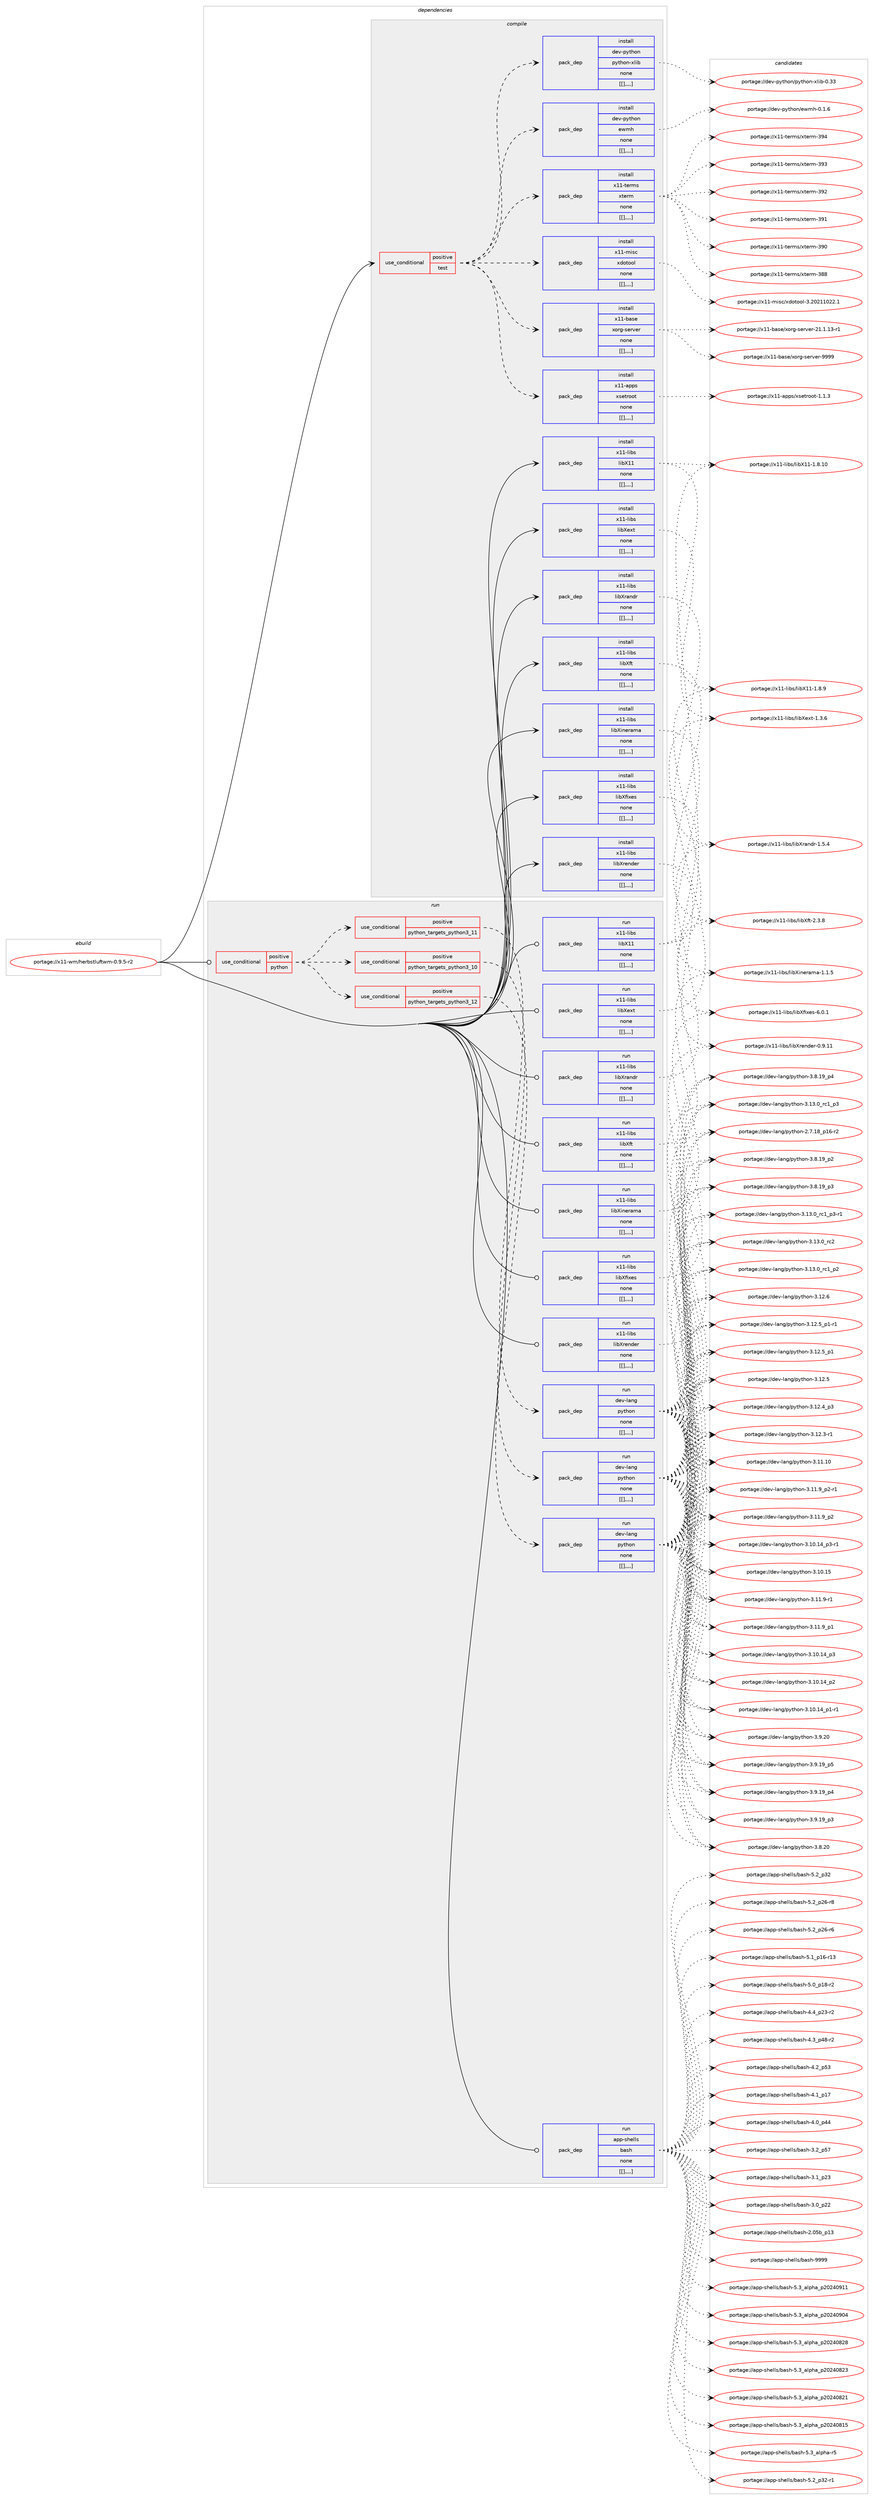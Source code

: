 digraph prolog {

# *************
# Graph options
# *************

newrank=true;
concentrate=true;
compound=true;
graph [rankdir=LR,fontname=Helvetica,fontsize=10,ranksep=1.5];#, ranksep=2.5, nodesep=0.2];
edge  [arrowhead=vee];
node  [fontname=Helvetica,fontsize=10];

# **********
# The ebuild
# **********

subgraph cluster_leftcol {
color=gray;
label=<<i>ebuild</i>>;
id [label="portage://x11-wm/herbstluftwm-0.9.5-r2", color=red, width=4, href="../x11-wm/herbstluftwm-0.9.5-r2.svg"];
}

# ****************
# The dependencies
# ****************

subgraph cluster_midcol {
color=gray;
label=<<i>dependencies</i>>;
subgraph cluster_compile {
fillcolor="#eeeeee";
style=filled;
label=<<i>compile</i>>;
subgraph cond128551 {
dependency488226 [label=<<TABLE BORDER="0" CELLBORDER="1" CELLSPACING="0" CELLPADDING="4"><TR><TD ROWSPAN="3" CELLPADDING="10">use_conditional</TD></TR><TR><TD>positive</TD></TR><TR><TD>test</TD></TR></TABLE>>, shape=none, color=red];
subgraph pack356101 {
dependency488227 [label=<<TABLE BORDER="0" CELLBORDER="1" CELLSPACING="0" CELLPADDING="4" WIDTH="220"><TR><TD ROWSPAN="6" CELLPADDING="30">pack_dep</TD></TR><TR><TD WIDTH="110">install</TD></TR><TR><TD>dev-python</TD></TR><TR><TD>ewmh</TD></TR><TR><TD>none</TD></TR><TR><TD>[[],,,,]</TD></TR></TABLE>>, shape=none, color=blue];
}
dependency488226:e -> dependency488227:w [weight=20,style="dashed",arrowhead="vee"];
subgraph pack356102 {
dependency488228 [label=<<TABLE BORDER="0" CELLBORDER="1" CELLSPACING="0" CELLPADDING="4" WIDTH="220"><TR><TD ROWSPAN="6" CELLPADDING="30">pack_dep</TD></TR><TR><TD WIDTH="110">install</TD></TR><TR><TD>dev-python</TD></TR><TR><TD>python-xlib</TD></TR><TR><TD>none</TD></TR><TR><TD>[[],,,,]</TD></TR></TABLE>>, shape=none, color=blue];
}
dependency488226:e -> dependency488228:w [weight=20,style="dashed",arrowhead="vee"];
subgraph pack356103 {
dependency488229 [label=<<TABLE BORDER="0" CELLBORDER="1" CELLSPACING="0" CELLPADDING="4" WIDTH="220"><TR><TD ROWSPAN="6" CELLPADDING="30">pack_dep</TD></TR><TR><TD WIDTH="110">install</TD></TR><TR><TD>x11-apps</TD></TR><TR><TD>xsetroot</TD></TR><TR><TD>none</TD></TR><TR><TD>[[],,,,]</TD></TR></TABLE>>, shape=none, color=blue];
}
dependency488226:e -> dependency488229:w [weight=20,style="dashed",arrowhead="vee"];
subgraph pack356104 {
dependency488230 [label=<<TABLE BORDER="0" CELLBORDER="1" CELLSPACING="0" CELLPADDING="4" WIDTH="220"><TR><TD ROWSPAN="6" CELLPADDING="30">pack_dep</TD></TR><TR><TD WIDTH="110">install</TD></TR><TR><TD>x11-base</TD></TR><TR><TD>xorg-server</TD></TR><TR><TD>none</TD></TR><TR><TD>[[],,,,]</TD></TR></TABLE>>, shape=none, color=blue];
}
dependency488226:e -> dependency488230:w [weight=20,style="dashed",arrowhead="vee"];
subgraph pack356105 {
dependency488231 [label=<<TABLE BORDER="0" CELLBORDER="1" CELLSPACING="0" CELLPADDING="4" WIDTH="220"><TR><TD ROWSPAN="6" CELLPADDING="30">pack_dep</TD></TR><TR><TD WIDTH="110">install</TD></TR><TR><TD>x11-misc</TD></TR><TR><TD>xdotool</TD></TR><TR><TD>none</TD></TR><TR><TD>[[],,,,]</TD></TR></TABLE>>, shape=none, color=blue];
}
dependency488226:e -> dependency488231:w [weight=20,style="dashed",arrowhead="vee"];
subgraph pack356106 {
dependency488232 [label=<<TABLE BORDER="0" CELLBORDER="1" CELLSPACING="0" CELLPADDING="4" WIDTH="220"><TR><TD ROWSPAN="6" CELLPADDING="30">pack_dep</TD></TR><TR><TD WIDTH="110">install</TD></TR><TR><TD>x11-terms</TD></TR><TR><TD>xterm</TD></TR><TR><TD>none</TD></TR><TR><TD>[[],,,,]</TD></TR></TABLE>>, shape=none, color=blue];
}
dependency488226:e -> dependency488232:w [weight=20,style="dashed",arrowhead="vee"];
}
id:e -> dependency488226:w [weight=20,style="solid",arrowhead="vee"];
subgraph pack356107 {
dependency488233 [label=<<TABLE BORDER="0" CELLBORDER="1" CELLSPACING="0" CELLPADDING="4" WIDTH="220"><TR><TD ROWSPAN="6" CELLPADDING="30">pack_dep</TD></TR><TR><TD WIDTH="110">install</TD></TR><TR><TD>x11-libs</TD></TR><TR><TD>libX11</TD></TR><TR><TD>none</TD></TR><TR><TD>[[],,,,]</TD></TR></TABLE>>, shape=none, color=blue];
}
id:e -> dependency488233:w [weight=20,style="solid",arrowhead="vee"];
subgraph pack356108 {
dependency488234 [label=<<TABLE BORDER="0" CELLBORDER="1" CELLSPACING="0" CELLPADDING="4" WIDTH="220"><TR><TD ROWSPAN="6" CELLPADDING="30">pack_dep</TD></TR><TR><TD WIDTH="110">install</TD></TR><TR><TD>x11-libs</TD></TR><TR><TD>libXext</TD></TR><TR><TD>none</TD></TR><TR><TD>[[],,,,]</TD></TR></TABLE>>, shape=none, color=blue];
}
id:e -> dependency488234:w [weight=20,style="solid",arrowhead="vee"];
subgraph pack356109 {
dependency488235 [label=<<TABLE BORDER="0" CELLBORDER="1" CELLSPACING="0" CELLPADDING="4" WIDTH="220"><TR><TD ROWSPAN="6" CELLPADDING="30">pack_dep</TD></TR><TR><TD WIDTH="110">install</TD></TR><TR><TD>x11-libs</TD></TR><TR><TD>libXfixes</TD></TR><TR><TD>none</TD></TR><TR><TD>[[],,,,]</TD></TR></TABLE>>, shape=none, color=blue];
}
id:e -> dependency488235:w [weight=20,style="solid",arrowhead="vee"];
subgraph pack356110 {
dependency488236 [label=<<TABLE BORDER="0" CELLBORDER="1" CELLSPACING="0" CELLPADDING="4" WIDTH="220"><TR><TD ROWSPAN="6" CELLPADDING="30">pack_dep</TD></TR><TR><TD WIDTH="110">install</TD></TR><TR><TD>x11-libs</TD></TR><TR><TD>libXft</TD></TR><TR><TD>none</TD></TR><TR><TD>[[],,,,]</TD></TR></TABLE>>, shape=none, color=blue];
}
id:e -> dependency488236:w [weight=20,style="solid",arrowhead="vee"];
subgraph pack356111 {
dependency488237 [label=<<TABLE BORDER="0" CELLBORDER="1" CELLSPACING="0" CELLPADDING="4" WIDTH="220"><TR><TD ROWSPAN="6" CELLPADDING="30">pack_dep</TD></TR><TR><TD WIDTH="110">install</TD></TR><TR><TD>x11-libs</TD></TR><TR><TD>libXinerama</TD></TR><TR><TD>none</TD></TR><TR><TD>[[],,,,]</TD></TR></TABLE>>, shape=none, color=blue];
}
id:e -> dependency488237:w [weight=20,style="solid",arrowhead="vee"];
subgraph pack356112 {
dependency488238 [label=<<TABLE BORDER="0" CELLBORDER="1" CELLSPACING="0" CELLPADDING="4" WIDTH="220"><TR><TD ROWSPAN="6" CELLPADDING="30">pack_dep</TD></TR><TR><TD WIDTH="110">install</TD></TR><TR><TD>x11-libs</TD></TR><TR><TD>libXrandr</TD></TR><TR><TD>none</TD></TR><TR><TD>[[],,,,]</TD></TR></TABLE>>, shape=none, color=blue];
}
id:e -> dependency488238:w [weight=20,style="solid",arrowhead="vee"];
subgraph pack356113 {
dependency488239 [label=<<TABLE BORDER="0" CELLBORDER="1" CELLSPACING="0" CELLPADDING="4" WIDTH="220"><TR><TD ROWSPAN="6" CELLPADDING="30">pack_dep</TD></TR><TR><TD WIDTH="110">install</TD></TR><TR><TD>x11-libs</TD></TR><TR><TD>libXrender</TD></TR><TR><TD>none</TD></TR><TR><TD>[[],,,,]</TD></TR></TABLE>>, shape=none, color=blue];
}
id:e -> dependency488239:w [weight=20,style="solid",arrowhead="vee"];
}
subgraph cluster_compileandrun {
fillcolor="#eeeeee";
style=filled;
label=<<i>compile and run</i>>;
}
subgraph cluster_run {
fillcolor="#eeeeee";
style=filled;
label=<<i>run</i>>;
subgraph cond128552 {
dependency488240 [label=<<TABLE BORDER="0" CELLBORDER="1" CELLSPACING="0" CELLPADDING="4"><TR><TD ROWSPAN="3" CELLPADDING="10">use_conditional</TD></TR><TR><TD>positive</TD></TR><TR><TD>python</TD></TR></TABLE>>, shape=none, color=red];
subgraph cond128553 {
dependency488241 [label=<<TABLE BORDER="0" CELLBORDER="1" CELLSPACING="0" CELLPADDING="4"><TR><TD ROWSPAN="3" CELLPADDING="10">use_conditional</TD></TR><TR><TD>positive</TD></TR><TR><TD>python_targets_python3_10</TD></TR></TABLE>>, shape=none, color=red];
subgraph pack356114 {
dependency488242 [label=<<TABLE BORDER="0" CELLBORDER="1" CELLSPACING="0" CELLPADDING="4" WIDTH="220"><TR><TD ROWSPAN="6" CELLPADDING="30">pack_dep</TD></TR><TR><TD WIDTH="110">run</TD></TR><TR><TD>dev-lang</TD></TR><TR><TD>python</TD></TR><TR><TD>none</TD></TR><TR><TD>[[],,,,]</TD></TR></TABLE>>, shape=none, color=blue];
}
dependency488241:e -> dependency488242:w [weight=20,style="dashed",arrowhead="vee"];
}
dependency488240:e -> dependency488241:w [weight=20,style="dashed",arrowhead="vee"];
subgraph cond128554 {
dependency488243 [label=<<TABLE BORDER="0" CELLBORDER="1" CELLSPACING="0" CELLPADDING="4"><TR><TD ROWSPAN="3" CELLPADDING="10">use_conditional</TD></TR><TR><TD>positive</TD></TR><TR><TD>python_targets_python3_11</TD></TR></TABLE>>, shape=none, color=red];
subgraph pack356115 {
dependency488244 [label=<<TABLE BORDER="0" CELLBORDER="1" CELLSPACING="0" CELLPADDING="4" WIDTH="220"><TR><TD ROWSPAN="6" CELLPADDING="30">pack_dep</TD></TR><TR><TD WIDTH="110">run</TD></TR><TR><TD>dev-lang</TD></TR><TR><TD>python</TD></TR><TR><TD>none</TD></TR><TR><TD>[[],,,,]</TD></TR></TABLE>>, shape=none, color=blue];
}
dependency488243:e -> dependency488244:w [weight=20,style="dashed",arrowhead="vee"];
}
dependency488240:e -> dependency488243:w [weight=20,style="dashed",arrowhead="vee"];
subgraph cond128555 {
dependency488245 [label=<<TABLE BORDER="0" CELLBORDER="1" CELLSPACING="0" CELLPADDING="4"><TR><TD ROWSPAN="3" CELLPADDING="10">use_conditional</TD></TR><TR><TD>positive</TD></TR><TR><TD>python_targets_python3_12</TD></TR></TABLE>>, shape=none, color=red];
subgraph pack356116 {
dependency488246 [label=<<TABLE BORDER="0" CELLBORDER="1" CELLSPACING="0" CELLPADDING="4" WIDTH="220"><TR><TD ROWSPAN="6" CELLPADDING="30">pack_dep</TD></TR><TR><TD WIDTH="110">run</TD></TR><TR><TD>dev-lang</TD></TR><TR><TD>python</TD></TR><TR><TD>none</TD></TR><TR><TD>[[],,,,]</TD></TR></TABLE>>, shape=none, color=blue];
}
dependency488245:e -> dependency488246:w [weight=20,style="dashed",arrowhead="vee"];
}
dependency488240:e -> dependency488245:w [weight=20,style="dashed",arrowhead="vee"];
}
id:e -> dependency488240:w [weight=20,style="solid",arrowhead="odot"];
subgraph pack356117 {
dependency488247 [label=<<TABLE BORDER="0" CELLBORDER="1" CELLSPACING="0" CELLPADDING="4" WIDTH="220"><TR><TD ROWSPAN="6" CELLPADDING="30">pack_dep</TD></TR><TR><TD WIDTH="110">run</TD></TR><TR><TD>app-shells</TD></TR><TR><TD>bash</TD></TR><TR><TD>none</TD></TR><TR><TD>[[],,,,]</TD></TR></TABLE>>, shape=none, color=blue];
}
id:e -> dependency488247:w [weight=20,style="solid",arrowhead="odot"];
subgraph pack356118 {
dependency488248 [label=<<TABLE BORDER="0" CELLBORDER="1" CELLSPACING="0" CELLPADDING="4" WIDTH="220"><TR><TD ROWSPAN="6" CELLPADDING="30">pack_dep</TD></TR><TR><TD WIDTH="110">run</TD></TR><TR><TD>x11-libs</TD></TR><TR><TD>libX11</TD></TR><TR><TD>none</TD></TR><TR><TD>[[],,,,]</TD></TR></TABLE>>, shape=none, color=blue];
}
id:e -> dependency488248:w [weight=20,style="solid",arrowhead="odot"];
subgraph pack356119 {
dependency488249 [label=<<TABLE BORDER="0" CELLBORDER="1" CELLSPACING="0" CELLPADDING="4" WIDTH="220"><TR><TD ROWSPAN="6" CELLPADDING="30">pack_dep</TD></TR><TR><TD WIDTH="110">run</TD></TR><TR><TD>x11-libs</TD></TR><TR><TD>libXext</TD></TR><TR><TD>none</TD></TR><TR><TD>[[],,,,]</TD></TR></TABLE>>, shape=none, color=blue];
}
id:e -> dependency488249:w [weight=20,style="solid",arrowhead="odot"];
subgraph pack356120 {
dependency488250 [label=<<TABLE BORDER="0" CELLBORDER="1" CELLSPACING="0" CELLPADDING="4" WIDTH="220"><TR><TD ROWSPAN="6" CELLPADDING="30">pack_dep</TD></TR><TR><TD WIDTH="110">run</TD></TR><TR><TD>x11-libs</TD></TR><TR><TD>libXfixes</TD></TR><TR><TD>none</TD></TR><TR><TD>[[],,,,]</TD></TR></TABLE>>, shape=none, color=blue];
}
id:e -> dependency488250:w [weight=20,style="solid",arrowhead="odot"];
subgraph pack356121 {
dependency488251 [label=<<TABLE BORDER="0" CELLBORDER="1" CELLSPACING="0" CELLPADDING="4" WIDTH="220"><TR><TD ROWSPAN="6" CELLPADDING="30">pack_dep</TD></TR><TR><TD WIDTH="110">run</TD></TR><TR><TD>x11-libs</TD></TR><TR><TD>libXft</TD></TR><TR><TD>none</TD></TR><TR><TD>[[],,,,]</TD></TR></TABLE>>, shape=none, color=blue];
}
id:e -> dependency488251:w [weight=20,style="solid",arrowhead="odot"];
subgraph pack356122 {
dependency488252 [label=<<TABLE BORDER="0" CELLBORDER="1" CELLSPACING="0" CELLPADDING="4" WIDTH="220"><TR><TD ROWSPAN="6" CELLPADDING="30">pack_dep</TD></TR><TR><TD WIDTH="110">run</TD></TR><TR><TD>x11-libs</TD></TR><TR><TD>libXinerama</TD></TR><TR><TD>none</TD></TR><TR><TD>[[],,,,]</TD></TR></TABLE>>, shape=none, color=blue];
}
id:e -> dependency488252:w [weight=20,style="solid",arrowhead="odot"];
subgraph pack356123 {
dependency488253 [label=<<TABLE BORDER="0" CELLBORDER="1" CELLSPACING="0" CELLPADDING="4" WIDTH="220"><TR><TD ROWSPAN="6" CELLPADDING="30">pack_dep</TD></TR><TR><TD WIDTH="110">run</TD></TR><TR><TD>x11-libs</TD></TR><TR><TD>libXrandr</TD></TR><TR><TD>none</TD></TR><TR><TD>[[],,,,]</TD></TR></TABLE>>, shape=none, color=blue];
}
id:e -> dependency488253:w [weight=20,style="solid",arrowhead="odot"];
subgraph pack356124 {
dependency488254 [label=<<TABLE BORDER="0" CELLBORDER="1" CELLSPACING="0" CELLPADDING="4" WIDTH="220"><TR><TD ROWSPAN="6" CELLPADDING="30">pack_dep</TD></TR><TR><TD WIDTH="110">run</TD></TR><TR><TD>x11-libs</TD></TR><TR><TD>libXrender</TD></TR><TR><TD>none</TD></TR><TR><TD>[[],,,,]</TD></TR></TABLE>>, shape=none, color=blue];
}
id:e -> dependency488254:w [weight=20,style="solid",arrowhead="odot"];
}
}

# **************
# The candidates
# **************

subgraph cluster_choices {
rank=same;
color=gray;
label=<<i>candidates</i>>;

subgraph choice356101 {
color=black;
nodesep=1;
choice1001011184511212111610411111047101119109104454846494654 [label="portage://dev-python/ewmh-0.1.6", color=red, width=4,href="../dev-python/ewmh-0.1.6.svg"];
dependency488227:e -> choice1001011184511212111610411111047101119109104454846494654:w [style=dotted,weight="100"];
}
subgraph choice356102 {
color=black;
nodesep=1;
choice100101118451121211161041111104711212111610411111045120108105984548465151 [label="portage://dev-python/python-xlib-0.33", color=red, width=4,href="../dev-python/python-xlib-0.33.svg"];
dependency488228:e -> choice100101118451121211161041111104711212111610411111045120108105984548465151:w [style=dotted,weight="100"];
}
subgraph choice356103 {
color=black;
nodesep=1;
choice1204949459711211211547120115101116114111111116454946494651 [label="portage://x11-apps/xsetroot-1.1.3", color=red, width=4,href="../x11-apps/xsetroot-1.1.3.svg"];
dependency488229:e -> choice1204949459711211211547120115101116114111111116454946494651:w [style=dotted,weight="100"];
}
subgraph choice356104 {
color=black;
nodesep=1;
choice120494945989711510147120111114103451151011141181011144557575757 [label="portage://x11-base/xorg-server-9999", color=red, width=4,href="../x11-base/xorg-server-9999.svg"];
choice1204949459897115101471201111141034511510111411810111445504946494649514511449 [label="portage://x11-base/xorg-server-21.1.13-r1", color=red, width=4,href="../x11-base/xorg-server-21.1.13-r1.svg"];
dependency488230:e -> choice120494945989711510147120111114103451151011141181011144557575757:w [style=dotted,weight="100"];
dependency488230:e -> choice1204949459897115101471201111141034511510111411810111445504946494649514511449:w [style=dotted,weight="100"];
}
subgraph choice356105 {
color=black;
nodesep=1;
choice120494945109105115994712010011111611111110845514650485049494850504649 [label="portage://x11-misc/xdotool-3.20211022.1", color=red, width=4,href="../x11-misc/xdotool-3.20211022.1.svg"];
dependency488231:e -> choice120494945109105115994712010011111611111110845514650485049494850504649:w [style=dotted,weight="100"];
}
subgraph choice356106 {
color=black;
nodesep=1;
choice1204949451161011141091154712011610111410945515752 [label="portage://x11-terms/xterm-394", color=red, width=4,href="../x11-terms/xterm-394.svg"];
choice1204949451161011141091154712011610111410945515751 [label="portage://x11-terms/xterm-393", color=red, width=4,href="../x11-terms/xterm-393.svg"];
choice1204949451161011141091154712011610111410945515750 [label="portage://x11-terms/xterm-392", color=red, width=4,href="../x11-terms/xterm-392.svg"];
choice1204949451161011141091154712011610111410945515749 [label="portage://x11-terms/xterm-391", color=red, width=4,href="../x11-terms/xterm-391.svg"];
choice1204949451161011141091154712011610111410945515748 [label="portage://x11-terms/xterm-390", color=red, width=4,href="../x11-terms/xterm-390.svg"];
choice1204949451161011141091154712011610111410945515656 [label="portage://x11-terms/xterm-388", color=red, width=4,href="../x11-terms/xterm-388.svg"];
dependency488232:e -> choice1204949451161011141091154712011610111410945515752:w [style=dotted,weight="100"];
dependency488232:e -> choice1204949451161011141091154712011610111410945515751:w [style=dotted,weight="100"];
dependency488232:e -> choice1204949451161011141091154712011610111410945515750:w [style=dotted,weight="100"];
dependency488232:e -> choice1204949451161011141091154712011610111410945515749:w [style=dotted,weight="100"];
dependency488232:e -> choice1204949451161011141091154712011610111410945515748:w [style=dotted,weight="100"];
dependency488232:e -> choice1204949451161011141091154712011610111410945515656:w [style=dotted,weight="100"];
}
subgraph choice356107 {
color=black;
nodesep=1;
choice12049494510810598115471081059888494945494656464948 [label="portage://x11-libs/libX11-1.8.10", color=red, width=4,href="../x11-libs/libX11-1.8.10.svg"];
choice120494945108105981154710810598884949454946564657 [label="portage://x11-libs/libX11-1.8.9", color=red, width=4,href="../x11-libs/libX11-1.8.9.svg"];
dependency488233:e -> choice12049494510810598115471081059888494945494656464948:w [style=dotted,weight="100"];
dependency488233:e -> choice120494945108105981154710810598884949454946564657:w [style=dotted,weight="100"];
}
subgraph choice356108 {
color=black;
nodesep=1;
choice12049494510810598115471081059888101120116454946514654 [label="portage://x11-libs/libXext-1.3.6", color=red, width=4,href="../x11-libs/libXext-1.3.6.svg"];
dependency488234:e -> choice12049494510810598115471081059888101120116454946514654:w [style=dotted,weight="100"];
}
subgraph choice356109 {
color=black;
nodesep=1;
choice12049494510810598115471081059888102105120101115455446484649 [label="portage://x11-libs/libXfixes-6.0.1", color=red, width=4,href="../x11-libs/libXfixes-6.0.1.svg"];
dependency488235:e -> choice12049494510810598115471081059888102105120101115455446484649:w [style=dotted,weight="100"];
}
subgraph choice356110 {
color=black;
nodesep=1;
choice12049494510810598115471081059888102116455046514656 [label="portage://x11-libs/libXft-2.3.8", color=red, width=4,href="../x11-libs/libXft-2.3.8.svg"];
dependency488236:e -> choice12049494510810598115471081059888102116455046514656:w [style=dotted,weight="100"];
}
subgraph choice356111 {
color=black;
nodesep=1;
choice120494945108105981154710810598881051101011149710997454946494653 [label="portage://x11-libs/libXinerama-1.1.5", color=red, width=4,href="../x11-libs/libXinerama-1.1.5.svg"];
dependency488237:e -> choice120494945108105981154710810598881051101011149710997454946494653:w [style=dotted,weight="100"];
}
subgraph choice356112 {
color=black;
nodesep=1;
choice1204949451081059811547108105988811497110100114454946534652 [label="portage://x11-libs/libXrandr-1.5.4", color=red, width=4,href="../x11-libs/libXrandr-1.5.4.svg"];
dependency488238:e -> choice1204949451081059811547108105988811497110100114454946534652:w [style=dotted,weight="100"];
}
subgraph choice356113 {
color=black;
nodesep=1;
choice1204949451081059811547108105988811410111010010111445484657464949 [label="portage://x11-libs/libXrender-0.9.11", color=red, width=4,href="../x11-libs/libXrender-0.9.11.svg"];
dependency488239:e -> choice1204949451081059811547108105988811410111010010111445484657464949:w [style=dotted,weight="100"];
}
subgraph choice356114 {
color=black;
nodesep=1;
choice10010111845108971101034711212111610411111045514649514648951149950 [label="portage://dev-lang/python-3.13.0_rc2", color=red, width=4,href="../dev-lang/python-3.13.0_rc2.svg"];
choice1001011184510897110103471121211161041111104551464951464895114994995112514511449 [label="portage://dev-lang/python-3.13.0_rc1_p3-r1", color=red, width=4,href="../dev-lang/python-3.13.0_rc1_p3-r1.svg"];
choice100101118451089711010347112121116104111110455146495146489511499499511251 [label="portage://dev-lang/python-3.13.0_rc1_p3", color=red, width=4,href="../dev-lang/python-3.13.0_rc1_p3.svg"];
choice100101118451089711010347112121116104111110455146495146489511499499511250 [label="portage://dev-lang/python-3.13.0_rc1_p2", color=red, width=4,href="../dev-lang/python-3.13.0_rc1_p2.svg"];
choice10010111845108971101034711212111610411111045514649504654 [label="portage://dev-lang/python-3.12.6", color=red, width=4,href="../dev-lang/python-3.12.6.svg"];
choice1001011184510897110103471121211161041111104551464950465395112494511449 [label="portage://dev-lang/python-3.12.5_p1-r1", color=red, width=4,href="../dev-lang/python-3.12.5_p1-r1.svg"];
choice100101118451089711010347112121116104111110455146495046539511249 [label="portage://dev-lang/python-3.12.5_p1", color=red, width=4,href="../dev-lang/python-3.12.5_p1.svg"];
choice10010111845108971101034711212111610411111045514649504653 [label="portage://dev-lang/python-3.12.5", color=red, width=4,href="../dev-lang/python-3.12.5.svg"];
choice100101118451089711010347112121116104111110455146495046529511251 [label="portage://dev-lang/python-3.12.4_p3", color=red, width=4,href="../dev-lang/python-3.12.4_p3.svg"];
choice100101118451089711010347112121116104111110455146495046514511449 [label="portage://dev-lang/python-3.12.3-r1", color=red, width=4,href="../dev-lang/python-3.12.3-r1.svg"];
choice1001011184510897110103471121211161041111104551464949464948 [label="portage://dev-lang/python-3.11.10", color=red, width=4,href="../dev-lang/python-3.11.10.svg"];
choice1001011184510897110103471121211161041111104551464949465795112504511449 [label="portage://dev-lang/python-3.11.9_p2-r1", color=red, width=4,href="../dev-lang/python-3.11.9_p2-r1.svg"];
choice100101118451089711010347112121116104111110455146494946579511250 [label="portage://dev-lang/python-3.11.9_p2", color=red, width=4,href="../dev-lang/python-3.11.9_p2.svg"];
choice100101118451089711010347112121116104111110455146494946579511249 [label="portage://dev-lang/python-3.11.9_p1", color=red, width=4,href="../dev-lang/python-3.11.9_p1.svg"];
choice100101118451089711010347112121116104111110455146494946574511449 [label="portage://dev-lang/python-3.11.9-r1", color=red, width=4,href="../dev-lang/python-3.11.9-r1.svg"];
choice1001011184510897110103471121211161041111104551464948464953 [label="portage://dev-lang/python-3.10.15", color=red, width=4,href="../dev-lang/python-3.10.15.svg"];
choice100101118451089711010347112121116104111110455146494846495295112514511449 [label="portage://dev-lang/python-3.10.14_p3-r1", color=red, width=4,href="../dev-lang/python-3.10.14_p3-r1.svg"];
choice10010111845108971101034711212111610411111045514649484649529511251 [label="portage://dev-lang/python-3.10.14_p3", color=red, width=4,href="../dev-lang/python-3.10.14_p3.svg"];
choice10010111845108971101034711212111610411111045514649484649529511250 [label="portage://dev-lang/python-3.10.14_p2", color=red, width=4,href="../dev-lang/python-3.10.14_p2.svg"];
choice100101118451089711010347112121116104111110455146494846495295112494511449 [label="portage://dev-lang/python-3.10.14_p1-r1", color=red, width=4,href="../dev-lang/python-3.10.14_p1-r1.svg"];
choice10010111845108971101034711212111610411111045514657465048 [label="portage://dev-lang/python-3.9.20", color=red, width=4,href="../dev-lang/python-3.9.20.svg"];
choice100101118451089711010347112121116104111110455146574649579511253 [label="portage://dev-lang/python-3.9.19_p5", color=red, width=4,href="../dev-lang/python-3.9.19_p5.svg"];
choice100101118451089711010347112121116104111110455146574649579511252 [label="portage://dev-lang/python-3.9.19_p4", color=red, width=4,href="../dev-lang/python-3.9.19_p4.svg"];
choice100101118451089711010347112121116104111110455146574649579511251 [label="portage://dev-lang/python-3.9.19_p3", color=red, width=4,href="../dev-lang/python-3.9.19_p3.svg"];
choice10010111845108971101034711212111610411111045514656465048 [label="portage://dev-lang/python-3.8.20", color=red, width=4,href="../dev-lang/python-3.8.20.svg"];
choice100101118451089711010347112121116104111110455146564649579511252 [label="portage://dev-lang/python-3.8.19_p4", color=red, width=4,href="../dev-lang/python-3.8.19_p4.svg"];
choice100101118451089711010347112121116104111110455146564649579511251 [label="portage://dev-lang/python-3.8.19_p3", color=red, width=4,href="../dev-lang/python-3.8.19_p3.svg"];
choice100101118451089711010347112121116104111110455146564649579511250 [label="portage://dev-lang/python-3.8.19_p2", color=red, width=4,href="../dev-lang/python-3.8.19_p2.svg"];
choice100101118451089711010347112121116104111110455046554649569511249544511450 [label="portage://dev-lang/python-2.7.18_p16-r2", color=red, width=4,href="../dev-lang/python-2.7.18_p16-r2.svg"];
dependency488242:e -> choice10010111845108971101034711212111610411111045514649514648951149950:w [style=dotted,weight="100"];
dependency488242:e -> choice1001011184510897110103471121211161041111104551464951464895114994995112514511449:w [style=dotted,weight="100"];
dependency488242:e -> choice100101118451089711010347112121116104111110455146495146489511499499511251:w [style=dotted,weight="100"];
dependency488242:e -> choice100101118451089711010347112121116104111110455146495146489511499499511250:w [style=dotted,weight="100"];
dependency488242:e -> choice10010111845108971101034711212111610411111045514649504654:w [style=dotted,weight="100"];
dependency488242:e -> choice1001011184510897110103471121211161041111104551464950465395112494511449:w [style=dotted,weight="100"];
dependency488242:e -> choice100101118451089711010347112121116104111110455146495046539511249:w [style=dotted,weight="100"];
dependency488242:e -> choice10010111845108971101034711212111610411111045514649504653:w [style=dotted,weight="100"];
dependency488242:e -> choice100101118451089711010347112121116104111110455146495046529511251:w [style=dotted,weight="100"];
dependency488242:e -> choice100101118451089711010347112121116104111110455146495046514511449:w [style=dotted,weight="100"];
dependency488242:e -> choice1001011184510897110103471121211161041111104551464949464948:w [style=dotted,weight="100"];
dependency488242:e -> choice1001011184510897110103471121211161041111104551464949465795112504511449:w [style=dotted,weight="100"];
dependency488242:e -> choice100101118451089711010347112121116104111110455146494946579511250:w [style=dotted,weight="100"];
dependency488242:e -> choice100101118451089711010347112121116104111110455146494946579511249:w [style=dotted,weight="100"];
dependency488242:e -> choice100101118451089711010347112121116104111110455146494946574511449:w [style=dotted,weight="100"];
dependency488242:e -> choice1001011184510897110103471121211161041111104551464948464953:w [style=dotted,weight="100"];
dependency488242:e -> choice100101118451089711010347112121116104111110455146494846495295112514511449:w [style=dotted,weight="100"];
dependency488242:e -> choice10010111845108971101034711212111610411111045514649484649529511251:w [style=dotted,weight="100"];
dependency488242:e -> choice10010111845108971101034711212111610411111045514649484649529511250:w [style=dotted,weight="100"];
dependency488242:e -> choice100101118451089711010347112121116104111110455146494846495295112494511449:w [style=dotted,weight="100"];
dependency488242:e -> choice10010111845108971101034711212111610411111045514657465048:w [style=dotted,weight="100"];
dependency488242:e -> choice100101118451089711010347112121116104111110455146574649579511253:w [style=dotted,weight="100"];
dependency488242:e -> choice100101118451089711010347112121116104111110455146574649579511252:w [style=dotted,weight="100"];
dependency488242:e -> choice100101118451089711010347112121116104111110455146574649579511251:w [style=dotted,weight="100"];
dependency488242:e -> choice10010111845108971101034711212111610411111045514656465048:w [style=dotted,weight="100"];
dependency488242:e -> choice100101118451089711010347112121116104111110455146564649579511252:w [style=dotted,weight="100"];
dependency488242:e -> choice100101118451089711010347112121116104111110455146564649579511251:w [style=dotted,weight="100"];
dependency488242:e -> choice100101118451089711010347112121116104111110455146564649579511250:w [style=dotted,weight="100"];
dependency488242:e -> choice100101118451089711010347112121116104111110455046554649569511249544511450:w [style=dotted,weight="100"];
}
subgraph choice356115 {
color=black;
nodesep=1;
choice10010111845108971101034711212111610411111045514649514648951149950 [label="portage://dev-lang/python-3.13.0_rc2", color=red, width=4,href="../dev-lang/python-3.13.0_rc2.svg"];
choice1001011184510897110103471121211161041111104551464951464895114994995112514511449 [label="portage://dev-lang/python-3.13.0_rc1_p3-r1", color=red, width=4,href="../dev-lang/python-3.13.0_rc1_p3-r1.svg"];
choice100101118451089711010347112121116104111110455146495146489511499499511251 [label="portage://dev-lang/python-3.13.0_rc1_p3", color=red, width=4,href="../dev-lang/python-3.13.0_rc1_p3.svg"];
choice100101118451089711010347112121116104111110455146495146489511499499511250 [label="portage://dev-lang/python-3.13.0_rc1_p2", color=red, width=4,href="../dev-lang/python-3.13.0_rc1_p2.svg"];
choice10010111845108971101034711212111610411111045514649504654 [label="portage://dev-lang/python-3.12.6", color=red, width=4,href="../dev-lang/python-3.12.6.svg"];
choice1001011184510897110103471121211161041111104551464950465395112494511449 [label="portage://dev-lang/python-3.12.5_p1-r1", color=red, width=4,href="../dev-lang/python-3.12.5_p1-r1.svg"];
choice100101118451089711010347112121116104111110455146495046539511249 [label="portage://dev-lang/python-3.12.5_p1", color=red, width=4,href="../dev-lang/python-3.12.5_p1.svg"];
choice10010111845108971101034711212111610411111045514649504653 [label="portage://dev-lang/python-3.12.5", color=red, width=4,href="../dev-lang/python-3.12.5.svg"];
choice100101118451089711010347112121116104111110455146495046529511251 [label="portage://dev-lang/python-3.12.4_p3", color=red, width=4,href="../dev-lang/python-3.12.4_p3.svg"];
choice100101118451089711010347112121116104111110455146495046514511449 [label="portage://dev-lang/python-3.12.3-r1", color=red, width=4,href="../dev-lang/python-3.12.3-r1.svg"];
choice1001011184510897110103471121211161041111104551464949464948 [label="portage://dev-lang/python-3.11.10", color=red, width=4,href="../dev-lang/python-3.11.10.svg"];
choice1001011184510897110103471121211161041111104551464949465795112504511449 [label="portage://dev-lang/python-3.11.9_p2-r1", color=red, width=4,href="../dev-lang/python-3.11.9_p2-r1.svg"];
choice100101118451089711010347112121116104111110455146494946579511250 [label="portage://dev-lang/python-3.11.9_p2", color=red, width=4,href="../dev-lang/python-3.11.9_p2.svg"];
choice100101118451089711010347112121116104111110455146494946579511249 [label="portage://dev-lang/python-3.11.9_p1", color=red, width=4,href="../dev-lang/python-3.11.9_p1.svg"];
choice100101118451089711010347112121116104111110455146494946574511449 [label="portage://dev-lang/python-3.11.9-r1", color=red, width=4,href="../dev-lang/python-3.11.9-r1.svg"];
choice1001011184510897110103471121211161041111104551464948464953 [label="portage://dev-lang/python-3.10.15", color=red, width=4,href="../dev-lang/python-3.10.15.svg"];
choice100101118451089711010347112121116104111110455146494846495295112514511449 [label="portage://dev-lang/python-3.10.14_p3-r1", color=red, width=4,href="../dev-lang/python-3.10.14_p3-r1.svg"];
choice10010111845108971101034711212111610411111045514649484649529511251 [label="portage://dev-lang/python-3.10.14_p3", color=red, width=4,href="../dev-lang/python-3.10.14_p3.svg"];
choice10010111845108971101034711212111610411111045514649484649529511250 [label="portage://dev-lang/python-3.10.14_p2", color=red, width=4,href="../dev-lang/python-3.10.14_p2.svg"];
choice100101118451089711010347112121116104111110455146494846495295112494511449 [label="portage://dev-lang/python-3.10.14_p1-r1", color=red, width=4,href="../dev-lang/python-3.10.14_p1-r1.svg"];
choice10010111845108971101034711212111610411111045514657465048 [label="portage://dev-lang/python-3.9.20", color=red, width=4,href="../dev-lang/python-3.9.20.svg"];
choice100101118451089711010347112121116104111110455146574649579511253 [label="portage://dev-lang/python-3.9.19_p5", color=red, width=4,href="../dev-lang/python-3.9.19_p5.svg"];
choice100101118451089711010347112121116104111110455146574649579511252 [label="portage://dev-lang/python-3.9.19_p4", color=red, width=4,href="../dev-lang/python-3.9.19_p4.svg"];
choice100101118451089711010347112121116104111110455146574649579511251 [label="portage://dev-lang/python-3.9.19_p3", color=red, width=4,href="../dev-lang/python-3.9.19_p3.svg"];
choice10010111845108971101034711212111610411111045514656465048 [label="portage://dev-lang/python-3.8.20", color=red, width=4,href="../dev-lang/python-3.8.20.svg"];
choice100101118451089711010347112121116104111110455146564649579511252 [label="portage://dev-lang/python-3.8.19_p4", color=red, width=4,href="../dev-lang/python-3.8.19_p4.svg"];
choice100101118451089711010347112121116104111110455146564649579511251 [label="portage://dev-lang/python-3.8.19_p3", color=red, width=4,href="../dev-lang/python-3.8.19_p3.svg"];
choice100101118451089711010347112121116104111110455146564649579511250 [label="portage://dev-lang/python-3.8.19_p2", color=red, width=4,href="../dev-lang/python-3.8.19_p2.svg"];
choice100101118451089711010347112121116104111110455046554649569511249544511450 [label="portage://dev-lang/python-2.7.18_p16-r2", color=red, width=4,href="../dev-lang/python-2.7.18_p16-r2.svg"];
dependency488244:e -> choice10010111845108971101034711212111610411111045514649514648951149950:w [style=dotted,weight="100"];
dependency488244:e -> choice1001011184510897110103471121211161041111104551464951464895114994995112514511449:w [style=dotted,weight="100"];
dependency488244:e -> choice100101118451089711010347112121116104111110455146495146489511499499511251:w [style=dotted,weight="100"];
dependency488244:e -> choice100101118451089711010347112121116104111110455146495146489511499499511250:w [style=dotted,weight="100"];
dependency488244:e -> choice10010111845108971101034711212111610411111045514649504654:w [style=dotted,weight="100"];
dependency488244:e -> choice1001011184510897110103471121211161041111104551464950465395112494511449:w [style=dotted,weight="100"];
dependency488244:e -> choice100101118451089711010347112121116104111110455146495046539511249:w [style=dotted,weight="100"];
dependency488244:e -> choice10010111845108971101034711212111610411111045514649504653:w [style=dotted,weight="100"];
dependency488244:e -> choice100101118451089711010347112121116104111110455146495046529511251:w [style=dotted,weight="100"];
dependency488244:e -> choice100101118451089711010347112121116104111110455146495046514511449:w [style=dotted,weight="100"];
dependency488244:e -> choice1001011184510897110103471121211161041111104551464949464948:w [style=dotted,weight="100"];
dependency488244:e -> choice1001011184510897110103471121211161041111104551464949465795112504511449:w [style=dotted,weight="100"];
dependency488244:e -> choice100101118451089711010347112121116104111110455146494946579511250:w [style=dotted,weight="100"];
dependency488244:e -> choice100101118451089711010347112121116104111110455146494946579511249:w [style=dotted,weight="100"];
dependency488244:e -> choice100101118451089711010347112121116104111110455146494946574511449:w [style=dotted,weight="100"];
dependency488244:e -> choice1001011184510897110103471121211161041111104551464948464953:w [style=dotted,weight="100"];
dependency488244:e -> choice100101118451089711010347112121116104111110455146494846495295112514511449:w [style=dotted,weight="100"];
dependency488244:e -> choice10010111845108971101034711212111610411111045514649484649529511251:w [style=dotted,weight="100"];
dependency488244:e -> choice10010111845108971101034711212111610411111045514649484649529511250:w [style=dotted,weight="100"];
dependency488244:e -> choice100101118451089711010347112121116104111110455146494846495295112494511449:w [style=dotted,weight="100"];
dependency488244:e -> choice10010111845108971101034711212111610411111045514657465048:w [style=dotted,weight="100"];
dependency488244:e -> choice100101118451089711010347112121116104111110455146574649579511253:w [style=dotted,weight="100"];
dependency488244:e -> choice100101118451089711010347112121116104111110455146574649579511252:w [style=dotted,weight="100"];
dependency488244:e -> choice100101118451089711010347112121116104111110455146574649579511251:w [style=dotted,weight="100"];
dependency488244:e -> choice10010111845108971101034711212111610411111045514656465048:w [style=dotted,weight="100"];
dependency488244:e -> choice100101118451089711010347112121116104111110455146564649579511252:w [style=dotted,weight="100"];
dependency488244:e -> choice100101118451089711010347112121116104111110455146564649579511251:w [style=dotted,weight="100"];
dependency488244:e -> choice100101118451089711010347112121116104111110455146564649579511250:w [style=dotted,weight="100"];
dependency488244:e -> choice100101118451089711010347112121116104111110455046554649569511249544511450:w [style=dotted,weight="100"];
}
subgraph choice356116 {
color=black;
nodesep=1;
choice10010111845108971101034711212111610411111045514649514648951149950 [label="portage://dev-lang/python-3.13.0_rc2", color=red, width=4,href="../dev-lang/python-3.13.0_rc2.svg"];
choice1001011184510897110103471121211161041111104551464951464895114994995112514511449 [label="portage://dev-lang/python-3.13.0_rc1_p3-r1", color=red, width=4,href="../dev-lang/python-3.13.0_rc1_p3-r1.svg"];
choice100101118451089711010347112121116104111110455146495146489511499499511251 [label="portage://dev-lang/python-3.13.0_rc1_p3", color=red, width=4,href="../dev-lang/python-3.13.0_rc1_p3.svg"];
choice100101118451089711010347112121116104111110455146495146489511499499511250 [label="portage://dev-lang/python-3.13.0_rc1_p2", color=red, width=4,href="../dev-lang/python-3.13.0_rc1_p2.svg"];
choice10010111845108971101034711212111610411111045514649504654 [label="portage://dev-lang/python-3.12.6", color=red, width=4,href="../dev-lang/python-3.12.6.svg"];
choice1001011184510897110103471121211161041111104551464950465395112494511449 [label="portage://dev-lang/python-3.12.5_p1-r1", color=red, width=4,href="../dev-lang/python-3.12.5_p1-r1.svg"];
choice100101118451089711010347112121116104111110455146495046539511249 [label="portage://dev-lang/python-3.12.5_p1", color=red, width=4,href="../dev-lang/python-3.12.5_p1.svg"];
choice10010111845108971101034711212111610411111045514649504653 [label="portage://dev-lang/python-3.12.5", color=red, width=4,href="../dev-lang/python-3.12.5.svg"];
choice100101118451089711010347112121116104111110455146495046529511251 [label="portage://dev-lang/python-3.12.4_p3", color=red, width=4,href="../dev-lang/python-3.12.4_p3.svg"];
choice100101118451089711010347112121116104111110455146495046514511449 [label="portage://dev-lang/python-3.12.3-r1", color=red, width=4,href="../dev-lang/python-3.12.3-r1.svg"];
choice1001011184510897110103471121211161041111104551464949464948 [label="portage://dev-lang/python-3.11.10", color=red, width=4,href="../dev-lang/python-3.11.10.svg"];
choice1001011184510897110103471121211161041111104551464949465795112504511449 [label="portage://dev-lang/python-3.11.9_p2-r1", color=red, width=4,href="../dev-lang/python-3.11.9_p2-r1.svg"];
choice100101118451089711010347112121116104111110455146494946579511250 [label="portage://dev-lang/python-3.11.9_p2", color=red, width=4,href="../dev-lang/python-3.11.9_p2.svg"];
choice100101118451089711010347112121116104111110455146494946579511249 [label="portage://dev-lang/python-3.11.9_p1", color=red, width=4,href="../dev-lang/python-3.11.9_p1.svg"];
choice100101118451089711010347112121116104111110455146494946574511449 [label="portage://dev-lang/python-3.11.9-r1", color=red, width=4,href="../dev-lang/python-3.11.9-r1.svg"];
choice1001011184510897110103471121211161041111104551464948464953 [label="portage://dev-lang/python-3.10.15", color=red, width=4,href="../dev-lang/python-3.10.15.svg"];
choice100101118451089711010347112121116104111110455146494846495295112514511449 [label="portage://dev-lang/python-3.10.14_p3-r1", color=red, width=4,href="../dev-lang/python-3.10.14_p3-r1.svg"];
choice10010111845108971101034711212111610411111045514649484649529511251 [label="portage://dev-lang/python-3.10.14_p3", color=red, width=4,href="../dev-lang/python-3.10.14_p3.svg"];
choice10010111845108971101034711212111610411111045514649484649529511250 [label="portage://dev-lang/python-3.10.14_p2", color=red, width=4,href="../dev-lang/python-3.10.14_p2.svg"];
choice100101118451089711010347112121116104111110455146494846495295112494511449 [label="portage://dev-lang/python-3.10.14_p1-r1", color=red, width=4,href="../dev-lang/python-3.10.14_p1-r1.svg"];
choice10010111845108971101034711212111610411111045514657465048 [label="portage://dev-lang/python-3.9.20", color=red, width=4,href="../dev-lang/python-3.9.20.svg"];
choice100101118451089711010347112121116104111110455146574649579511253 [label="portage://dev-lang/python-3.9.19_p5", color=red, width=4,href="../dev-lang/python-3.9.19_p5.svg"];
choice100101118451089711010347112121116104111110455146574649579511252 [label="portage://dev-lang/python-3.9.19_p4", color=red, width=4,href="../dev-lang/python-3.9.19_p4.svg"];
choice100101118451089711010347112121116104111110455146574649579511251 [label="portage://dev-lang/python-3.9.19_p3", color=red, width=4,href="../dev-lang/python-3.9.19_p3.svg"];
choice10010111845108971101034711212111610411111045514656465048 [label="portage://dev-lang/python-3.8.20", color=red, width=4,href="../dev-lang/python-3.8.20.svg"];
choice100101118451089711010347112121116104111110455146564649579511252 [label="portage://dev-lang/python-3.8.19_p4", color=red, width=4,href="../dev-lang/python-3.8.19_p4.svg"];
choice100101118451089711010347112121116104111110455146564649579511251 [label="portage://dev-lang/python-3.8.19_p3", color=red, width=4,href="../dev-lang/python-3.8.19_p3.svg"];
choice100101118451089711010347112121116104111110455146564649579511250 [label="portage://dev-lang/python-3.8.19_p2", color=red, width=4,href="../dev-lang/python-3.8.19_p2.svg"];
choice100101118451089711010347112121116104111110455046554649569511249544511450 [label="portage://dev-lang/python-2.7.18_p16-r2", color=red, width=4,href="../dev-lang/python-2.7.18_p16-r2.svg"];
dependency488246:e -> choice10010111845108971101034711212111610411111045514649514648951149950:w [style=dotted,weight="100"];
dependency488246:e -> choice1001011184510897110103471121211161041111104551464951464895114994995112514511449:w [style=dotted,weight="100"];
dependency488246:e -> choice100101118451089711010347112121116104111110455146495146489511499499511251:w [style=dotted,weight="100"];
dependency488246:e -> choice100101118451089711010347112121116104111110455146495146489511499499511250:w [style=dotted,weight="100"];
dependency488246:e -> choice10010111845108971101034711212111610411111045514649504654:w [style=dotted,weight="100"];
dependency488246:e -> choice1001011184510897110103471121211161041111104551464950465395112494511449:w [style=dotted,weight="100"];
dependency488246:e -> choice100101118451089711010347112121116104111110455146495046539511249:w [style=dotted,weight="100"];
dependency488246:e -> choice10010111845108971101034711212111610411111045514649504653:w [style=dotted,weight="100"];
dependency488246:e -> choice100101118451089711010347112121116104111110455146495046529511251:w [style=dotted,weight="100"];
dependency488246:e -> choice100101118451089711010347112121116104111110455146495046514511449:w [style=dotted,weight="100"];
dependency488246:e -> choice1001011184510897110103471121211161041111104551464949464948:w [style=dotted,weight="100"];
dependency488246:e -> choice1001011184510897110103471121211161041111104551464949465795112504511449:w [style=dotted,weight="100"];
dependency488246:e -> choice100101118451089711010347112121116104111110455146494946579511250:w [style=dotted,weight="100"];
dependency488246:e -> choice100101118451089711010347112121116104111110455146494946579511249:w [style=dotted,weight="100"];
dependency488246:e -> choice100101118451089711010347112121116104111110455146494946574511449:w [style=dotted,weight="100"];
dependency488246:e -> choice1001011184510897110103471121211161041111104551464948464953:w [style=dotted,weight="100"];
dependency488246:e -> choice100101118451089711010347112121116104111110455146494846495295112514511449:w [style=dotted,weight="100"];
dependency488246:e -> choice10010111845108971101034711212111610411111045514649484649529511251:w [style=dotted,weight="100"];
dependency488246:e -> choice10010111845108971101034711212111610411111045514649484649529511250:w [style=dotted,weight="100"];
dependency488246:e -> choice100101118451089711010347112121116104111110455146494846495295112494511449:w [style=dotted,weight="100"];
dependency488246:e -> choice10010111845108971101034711212111610411111045514657465048:w [style=dotted,weight="100"];
dependency488246:e -> choice100101118451089711010347112121116104111110455146574649579511253:w [style=dotted,weight="100"];
dependency488246:e -> choice100101118451089711010347112121116104111110455146574649579511252:w [style=dotted,weight="100"];
dependency488246:e -> choice100101118451089711010347112121116104111110455146574649579511251:w [style=dotted,weight="100"];
dependency488246:e -> choice10010111845108971101034711212111610411111045514656465048:w [style=dotted,weight="100"];
dependency488246:e -> choice100101118451089711010347112121116104111110455146564649579511252:w [style=dotted,weight="100"];
dependency488246:e -> choice100101118451089711010347112121116104111110455146564649579511251:w [style=dotted,weight="100"];
dependency488246:e -> choice100101118451089711010347112121116104111110455146564649579511250:w [style=dotted,weight="100"];
dependency488246:e -> choice100101118451089711010347112121116104111110455046554649569511249544511450:w [style=dotted,weight="100"];
}
subgraph choice356117 {
color=black;
nodesep=1;
choice97112112451151041011081081154798971151044557575757 [label="portage://app-shells/bash-9999", color=red, width=4,href="../app-shells/bash-9999.svg"];
choice971121124511510410110810811547989711510445534651959710811210497951125048505248574949 [label="portage://app-shells/bash-5.3_alpha_p20240911", color=red, width=4,href="../app-shells/bash-5.3_alpha_p20240911.svg"];
choice971121124511510410110810811547989711510445534651959710811210497951125048505248574852 [label="portage://app-shells/bash-5.3_alpha_p20240904", color=red, width=4,href="../app-shells/bash-5.3_alpha_p20240904.svg"];
choice971121124511510410110810811547989711510445534651959710811210497951125048505248565056 [label="portage://app-shells/bash-5.3_alpha_p20240828", color=red, width=4,href="../app-shells/bash-5.3_alpha_p20240828.svg"];
choice971121124511510410110810811547989711510445534651959710811210497951125048505248565051 [label="portage://app-shells/bash-5.3_alpha_p20240823", color=red, width=4,href="../app-shells/bash-5.3_alpha_p20240823.svg"];
choice971121124511510410110810811547989711510445534651959710811210497951125048505248565049 [label="portage://app-shells/bash-5.3_alpha_p20240821", color=red, width=4,href="../app-shells/bash-5.3_alpha_p20240821.svg"];
choice971121124511510410110810811547989711510445534651959710811210497951125048505248564953 [label="portage://app-shells/bash-5.3_alpha_p20240815", color=red, width=4,href="../app-shells/bash-5.3_alpha_p20240815.svg"];
choice9711211245115104101108108115479897115104455346519597108112104974511453 [label="portage://app-shells/bash-5.3_alpha-r5", color=red, width=4,href="../app-shells/bash-5.3_alpha-r5.svg"];
choice9711211245115104101108108115479897115104455346509511251504511449 [label="portage://app-shells/bash-5.2_p32-r1", color=red, width=4,href="../app-shells/bash-5.2_p32-r1.svg"];
choice971121124511510410110810811547989711510445534650951125150 [label="portage://app-shells/bash-5.2_p32", color=red, width=4,href="../app-shells/bash-5.2_p32.svg"];
choice9711211245115104101108108115479897115104455346509511250544511456 [label="portage://app-shells/bash-5.2_p26-r8", color=red, width=4,href="../app-shells/bash-5.2_p26-r8.svg"];
choice9711211245115104101108108115479897115104455346509511250544511454 [label="portage://app-shells/bash-5.2_p26-r6", color=red, width=4,href="../app-shells/bash-5.2_p26-r6.svg"];
choice971121124511510410110810811547989711510445534649951124954451144951 [label="portage://app-shells/bash-5.1_p16-r13", color=red, width=4,href="../app-shells/bash-5.1_p16-r13.svg"];
choice9711211245115104101108108115479897115104455346489511249564511450 [label="portage://app-shells/bash-5.0_p18-r2", color=red, width=4,href="../app-shells/bash-5.0_p18-r2.svg"];
choice9711211245115104101108108115479897115104455246529511250514511450 [label="portage://app-shells/bash-4.4_p23-r2", color=red, width=4,href="../app-shells/bash-4.4_p23-r2.svg"];
choice9711211245115104101108108115479897115104455246519511252564511450 [label="portage://app-shells/bash-4.3_p48-r2", color=red, width=4,href="../app-shells/bash-4.3_p48-r2.svg"];
choice971121124511510410110810811547989711510445524650951125351 [label="portage://app-shells/bash-4.2_p53", color=red, width=4,href="../app-shells/bash-4.2_p53.svg"];
choice971121124511510410110810811547989711510445524649951124955 [label="portage://app-shells/bash-4.1_p17", color=red, width=4,href="../app-shells/bash-4.1_p17.svg"];
choice971121124511510410110810811547989711510445524648951125252 [label="portage://app-shells/bash-4.0_p44", color=red, width=4,href="../app-shells/bash-4.0_p44.svg"];
choice971121124511510410110810811547989711510445514650951125355 [label="portage://app-shells/bash-3.2_p57", color=red, width=4,href="../app-shells/bash-3.2_p57.svg"];
choice971121124511510410110810811547989711510445514649951125051 [label="portage://app-shells/bash-3.1_p23", color=red, width=4,href="../app-shells/bash-3.1_p23.svg"];
choice971121124511510410110810811547989711510445514648951125050 [label="portage://app-shells/bash-3.0_p22", color=red, width=4,href="../app-shells/bash-3.0_p22.svg"];
choice9711211245115104101108108115479897115104455046485398951124951 [label="portage://app-shells/bash-2.05b_p13", color=red, width=4,href="../app-shells/bash-2.05b_p13.svg"];
dependency488247:e -> choice97112112451151041011081081154798971151044557575757:w [style=dotted,weight="100"];
dependency488247:e -> choice971121124511510410110810811547989711510445534651959710811210497951125048505248574949:w [style=dotted,weight="100"];
dependency488247:e -> choice971121124511510410110810811547989711510445534651959710811210497951125048505248574852:w [style=dotted,weight="100"];
dependency488247:e -> choice971121124511510410110810811547989711510445534651959710811210497951125048505248565056:w [style=dotted,weight="100"];
dependency488247:e -> choice971121124511510410110810811547989711510445534651959710811210497951125048505248565051:w [style=dotted,weight="100"];
dependency488247:e -> choice971121124511510410110810811547989711510445534651959710811210497951125048505248565049:w [style=dotted,weight="100"];
dependency488247:e -> choice971121124511510410110810811547989711510445534651959710811210497951125048505248564953:w [style=dotted,weight="100"];
dependency488247:e -> choice9711211245115104101108108115479897115104455346519597108112104974511453:w [style=dotted,weight="100"];
dependency488247:e -> choice9711211245115104101108108115479897115104455346509511251504511449:w [style=dotted,weight="100"];
dependency488247:e -> choice971121124511510410110810811547989711510445534650951125150:w [style=dotted,weight="100"];
dependency488247:e -> choice9711211245115104101108108115479897115104455346509511250544511456:w [style=dotted,weight="100"];
dependency488247:e -> choice9711211245115104101108108115479897115104455346509511250544511454:w [style=dotted,weight="100"];
dependency488247:e -> choice971121124511510410110810811547989711510445534649951124954451144951:w [style=dotted,weight="100"];
dependency488247:e -> choice9711211245115104101108108115479897115104455346489511249564511450:w [style=dotted,weight="100"];
dependency488247:e -> choice9711211245115104101108108115479897115104455246529511250514511450:w [style=dotted,weight="100"];
dependency488247:e -> choice9711211245115104101108108115479897115104455246519511252564511450:w [style=dotted,weight="100"];
dependency488247:e -> choice971121124511510410110810811547989711510445524650951125351:w [style=dotted,weight="100"];
dependency488247:e -> choice971121124511510410110810811547989711510445524649951124955:w [style=dotted,weight="100"];
dependency488247:e -> choice971121124511510410110810811547989711510445524648951125252:w [style=dotted,weight="100"];
dependency488247:e -> choice971121124511510410110810811547989711510445514650951125355:w [style=dotted,weight="100"];
dependency488247:e -> choice971121124511510410110810811547989711510445514649951125051:w [style=dotted,weight="100"];
dependency488247:e -> choice971121124511510410110810811547989711510445514648951125050:w [style=dotted,weight="100"];
dependency488247:e -> choice9711211245115104101108108115479897115104455046485398951124951:w [style=dotted,weight="100"];
}
subgraph choice356118 {
color=black;
nodesep=1;
choice12049494510810598115471081059888494945494656464948 [label="portage://x11-libs/libX11-1.8.10", color=red, width=4,href="../x11-libs/libX11-1.8.10.svg"];
choice120494945108105981154710810598884949454946564657 [label="portage://x11-libs/libX11-1.8.9", color=red, width=4,href="../x11-libs/libX11-1.8.9.svg"];
dependency488248:e -> choice12049494510810598115471081059888494945494656464948:w [style=dotted,weight="100"];
dependency488248:e -> choice120494945108105981154710810598884949454946564657:w [style=dotted,weight="100"];
}
subgraph choice356119 {
color=black;
nodesep=1;
choice12049494510810598115471081059888101120116454946514654 [label="portage://x11-libs/libXext-1.3.6", color=red, width=4,href="../x11-libs/libXext-1.3.6.svg"];
dependency488249:e -> choice12049494510810598115471081059888101120116454946514654:w [style=dotted,weight="100"];
}
subgraph choice356120 {
color=black;
nodesep=1;
choice12049494510810598115471081059888102105120101115455446484649 [label="portage://x11-libs/libXfixes-6.0.1", color=red, width=4,href="../x11-libs/libXfixes-6.0.1.svg"];
dependency488250:e -> choice12049494510810598115471081059888102105120101115455446484649:w [style=dotted,weight="100"];
}
subgraph choice356121 {
color=black;
nodesep=1;
choice12049494510810598115471081059888102116455046514656 [label="portage://x11-libs/libXft-2.3.8", color=red, width=4,href="../x11-libs/libXft-2.3.8.svg"];
dependency488251:e -> choice12049494510810598115471081059888102116455046514656:w [style=dotted,weight="100"];
}
subgraph choice356122 {
color=black;
nodesep=1;
choice120494945108105981154710810598881051101011149710997454946494653 [label="portage://x11-libs/libXinerama-1.1.5", color=red, width=4,href="../x11-libs/libXinerama-1.1.5.svg"];
dependency488252:e -> choice120494945108105981154710810598881051101011149710997454946494653:w [style=dotted,weight="100"];
}
subgraph choice356123 {
color=black;
nodesep=1;
choice1204949451081059811547108105988811497110100114454946534652 [label="portage://x11-libs/libXrandr-1.5.4", color=red, width=4,href="../x11-libs/libXrandr-1.5.4.svg"];
dependency488253:e -> choice1204949451081059811547108105988811497110100114454946534652:w [style=dotted,weight="100"];
}
subgraph choice356124 {
color=black;
nodesep=1;
choice1204949451081059811547108105988811410111010010111445484657464949 [label="portage://x11-libs/libXrender-0.9.11", color=red, width=4,href="../x11-libs/libXrender-0.9.11.svg"];
dependency488254:e -> choice1204949451081059811547108105988811410111010010111445484657464949:w [style=dotted,weight="100"];
}
}

}
